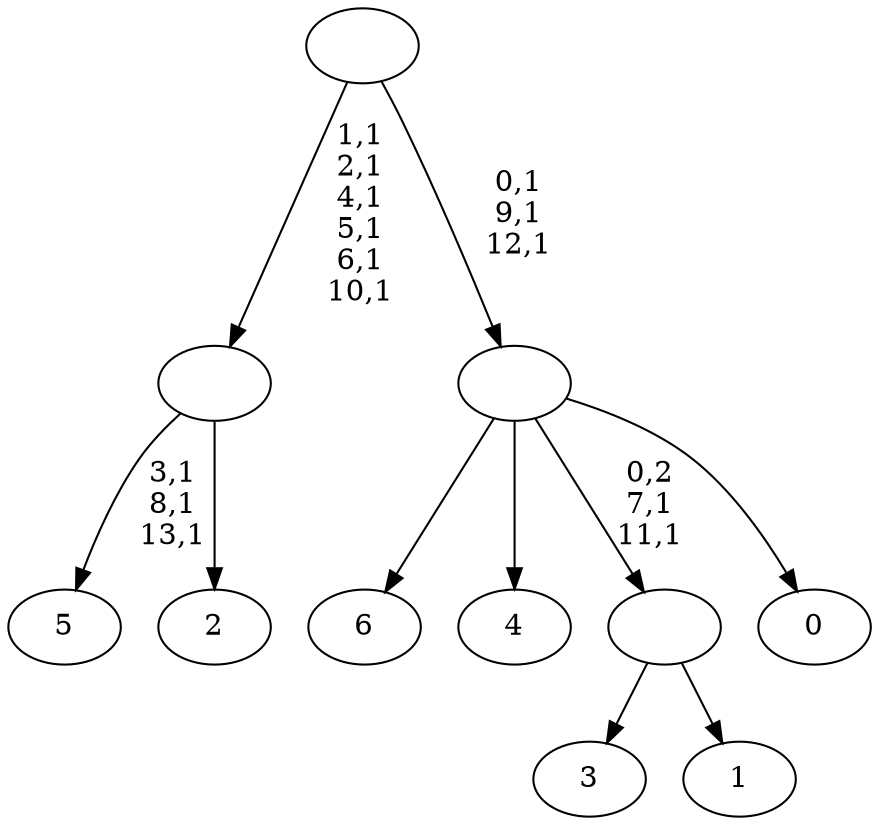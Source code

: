 digraph T {
	21 [label="6"]
	20 [label="5"]
	16 [label="4"]
	15 [label="3"]
	14 [label="2"]
	13 [label=""]
	7 [label="1"]
	6 [label=""]
	4 [label="0"]
	3 [label=""]
	0 [label=""]
	13 -> 20 [label="3,1\n8,1\n13,1"]
	13 -> 14 [label=""]
	6 -> 15 [label=""]
	6 -> 7 [label=""]
	3 -> 6 [label="0,2\n7,1\n11,1"]
	3 -> 21 [label=""]
	3 -> 16 [label=""]
	3 -> 4 [label=""]
	0 -> 3 [label="0,1\n9,1\n12,1"]
	0 -> 13 [label="1,1\n2,1\n4,1\n5,1\n6,1\n10,1"]
}
